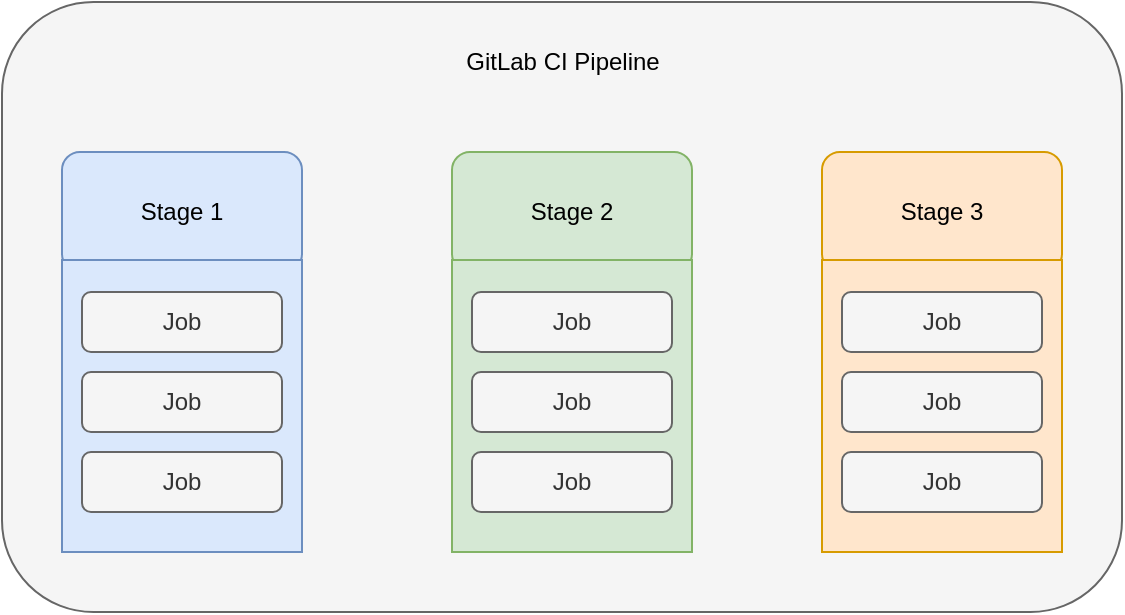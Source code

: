 <mxfile version="20.3.0" type="device"><diagram id="WUcOR-Fb7UZhNrAZU_Ju" name="第 1 页"><mxGraphModel dx="1106" dy="793" grid="1" gridSize="10" guides="1" tooltips="1" connect="1" arrows="1" fold="1" page="1" pageScale="1" pageWidth="827" pageHeight="1169" math="0" shadow="0"><root><mxCell id="0"/><mxCell id="1" parent="0"/><mxCell id="LuKXiIX4v-9ld-eKMlIA-16" value="" style="rounded=1;whiteSpace=wrap;html=1;fillColor=#f5f5f5;fontColor=#333333;strokeColor=#666666;" vertex="1" parent="1"><mxGeometry x="90" y="205" width="560" height="305" as="geometry"/></mxCell><mxCell id="LuKXiIX4v-9ld-eKMlIA-1" value="Stage 1" style="rounded=1;whiteSpace=wrap;html=1;fillColor=#dae8fc;strokeColor=#6c8ebf;" vertex="1" parent="1"><mxGeometry x="120" y="280" width="120" height="60" as="geometry"/></mxCell><mxCell id="LuKXiIX4v-9ld-eKMlIA-2" value="" style="rounded=0;whiteSpace=wrap;html=1;fillColor=#dae8fc;strokeColor=#6c8ebf;" vertex="1" parent="1"><mxGeometry x="120" y="334" width="120" height="146" as="geometry"/></mxCell><mxCell id="LuKXiIX4v-9ld-eKMlIA-3" value="Job" style="rounded=1;whiteSpace=wrap;html=1;fillColor=#f5f5f5;fontColor=#333333;strokeColor=#666666;" vertex="1" parent="1"><mxGeometry x="130" y="350" width="100" height="30" as="geometry"/></mxCell><mxCell id="LuKXiIX4v-9ld-eKMlIA-4" value="Job" style="rounded=1;whiteSpace=wrap;html=1;fillColor=#f5f5f5;fontColor=#333333;strokeColor=#666666;" vertex="1" parent="1"><mxGeometry x="130" y="390" width="100" height="30" as="geometry"/></mxCell><mxCell id="LuKXiIX4v-9ld-eKMlIA-5" value="Job" style="rounded=1;whiteSpace=wrap;html=1;fillColor=#f5f5f5;fontColor=#333333;strokeColor=#666666;" vertex="1" parent="1"><mxGeometry x="130" y="430" width="100" height="30" as="geometry"/></mxCell><mxCell id="LuKXiIX4v-9ld-eKMlIA-6" value="Stage 2" style="rounded=1;whiteSpace=wrap;html=1;fillColor=#d5e8d4;strokeColor=#82b366;" vertex="1" parent="1"><mxGeometry x="315" y="280" width="120" height="60" as="geometry"/></mxCell><mxCell id="LuKXiIX4v-9ld-eKMlIA-7" value="" style="rounded=0;whiteSpace=wrap;html=1;fillColor=#d5e8d4;strokeColor=#82b366;" vertex="1" parent="1"><mxGeometry x="315" y="334" width="120" height="146" as="geometry"/></mxCell><mxCell id="LuKXiIX4v-9ld-eKMlIA-8" value="Job" style="rounded=1;whiteSpace=wrap;html=1;fillColor=#f5f5f5;fontColor=#333333;strokeColor=#666666;" vertex="1" parent="1"><mxGeometry x="325" y="350" width="100" height="30" as="geometry"/></mxCell><mxCell id="LuKXiIX4v-9ld-eKMlIA-9" value="Job" style="rounded=1;whiteSpace=wrap;html=1;fillColor=#f5f5f5;fontColor=#333333;strokeColor=#666666;" vertex="1" parent="1"><mxGeometry x="325" y="390" width="100" height="30" as="geometry"/></mxCell><mxCell id="LuKXiIX4v-9ld-eKMlIA-10" value="Job" style="rounded=1;whiteSpace=wrap;html=1;fillColor=#f5f5f5;fontColor=#333333;strokeColor=#666666;" vertex="1" parent="1"><mxGeometry x="325" y="430" width="100" height="30" as="geometry"/></mxCell><mxCell id="LuKXiIX4v-9ld-eKMlIA-11" value="Stage 3" style="rounded=1;whiteSpace=wrap;html=1;fillColor=#ffe6cc;strokeColor=#d79b00;" vertex="1" parent="1"><mxGeometry x="500" y="280" width="120" height="60" as="geometry"/></mxCell><mxCell id="LuKXiIX4v-9ld-eKMlIA-12" value="" style="rounded=0;whiteSpace=wrap;html=1;fillColor=#ffe6cc;strokeColor=#d79b00;" vertex="1" parent="1"><mxGeometry x="500" y="334" width="120" height="146" as="geometry"/></mxCell><mxCell id="LuKXiIX4v-9ld-eKMlIA-13" value="Job" style="rounded=1;whiteSpace=wrap;html=1;fillColor=#f5f5f5;fontColor=#333333;strokeColor=#666666;" vertex="1" parent="1"><mxGeometry x="510" y="350" width="100" height="30" as="geometry"/></mxCell><mxCell id="LuKXiIX4v-9ld-eKMlIA-14" value="Job" style="rounded=1;whiteSpace=wrap;html=1;fillColor=#f5f5f5;fontColor=#333333;strokeColor=#666666;" vertex="1" parent="1"><mxGeometry x="510" y="390" width="100" height="30" as="geometry"/></mxCell><mxCell id="LuKXiIX4v-9ld-eKMlIA-15" value="Job" style="rounded=1;whiteSpace=wrap;html=1;fillColor=#f5f5f5;fontColor=#333333;strokeColor=#666666;" vertex="1" parent="1"><mxGeometry x="510" y="430" width="100" height="30" as="geometry"/></mxCell><mxCell id="LuKXiIX4v-9ld-eKMlIA-17" value="GitLab CI Pipeline" style="text;html=1;strokeColor=none;fillColor=none;align=center;verticalAlign=middle;whiteSpace=wrap;rounded=0;" vertex="1" parent="1"><mxGeometry x="307.5" y="220" width="125" height="30" as="geometry"/></mxCell></root></mxGraphModel></diagram></mxfile>